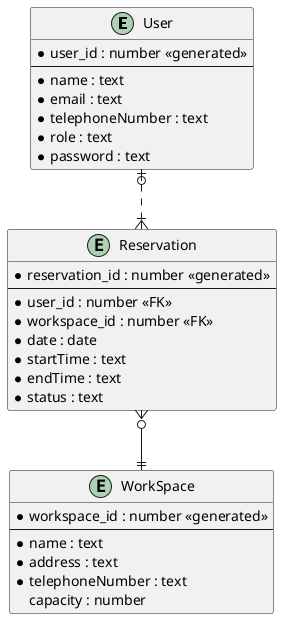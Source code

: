 @startuml ER
'set orthogonal line style
skinparam linetype ortho

entity "User" as e01 {
    *user_id : number <<generated>>
    --
    *name : text
    *email : text
    *telephoneNumber : text
    *role : text
    *password : text
}

entity "Reservation" as e02 {
    *reservation_id : number <<generated>>
    --
    *user_id : number <<FK>>
    *workspace_id : number <<FK>>
    *date : date
    *startTime : text
    *endTime : text
    *status : text
}

entity "WorkSpace" as e03 {
    *workspace_id : number <<generated>>
    --
    *name : text
    *address : text
    *telephoneNumber : text
    capacity : number
}

e01 |o..|{ e02
e02 }o--|| e03

@enduml
